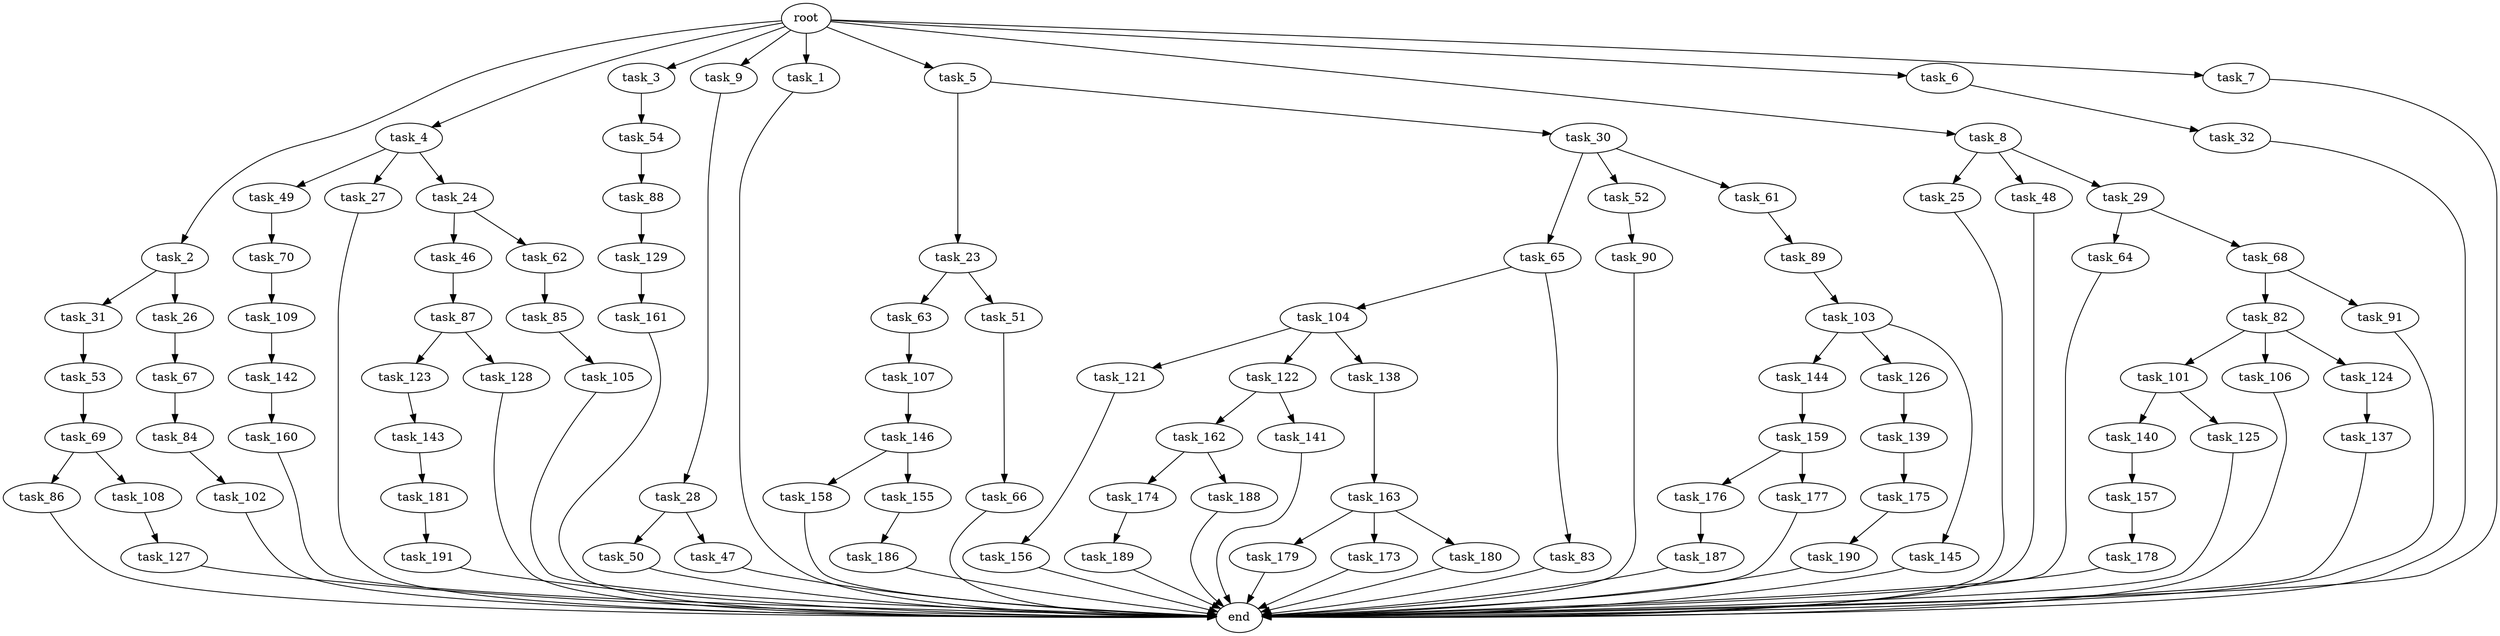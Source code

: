 digraph G {
  task_102 [size="274877906.944000"];
  task_65 [size="429496729.600000"];
  task_176 [size="841813590.016000"];
  task_156 [size="68719476.736000"];
  task_162 [size="274877906.944000"];
  task_158 [size="618475290.624000"];
  task_105 [size="1391569403.904000"];
  task_54 [size="1391569403.904000"];
  task_23 [size="618475290.624000"];
  task_25 [size="274877906.944000"];
  task_144 [size="841813590.016000"];
  task_46 [size="1717986918.400000"];
  task_179 [size="1099511627.776000"];
  task_177 [size="841813590.016000"];
  task_82 [size="841813590.016000"];
  task_139 [size="841813590.016000"];
  task_28 [size="1391569403.904000"];
  task_50 [size="618475290.624000"];
  task_62 [size="1717986918.400000"];
  task_49 [size="1391569403.904000"];
  task_157 [size="154618822.656000"];
  task_146 [size="154618822.656000"];
  task_90 [size="68719476.736000"];
  task_159 [size="618475290.624000"];
  task_155 [size="618475290.624000"];
  task_121 [size="1391569403.904000"];
  task_140 [size="1391569403.904000"];
  task_190 [size="274877906.944000"];
  task_122 [size="1391569403.904000"];
  task_126 [size="841813590.016000"];
  task_52 [size="429496729.600000"];
  task_2 [size="2.048000"];
  task_67 [size="68719476.736000"];
  task_186 [size="1717986918.400000"];
  task_30 [size="618475290.624000"];
  task_31 [size="618475290.624000"];
  task_160 [size="154618822.656000"];
  task_104 [size="618475290.624000"];
  task_4 [size="2.048000"];
  task_109 [size="1099511627.776000"];
  task_48 [size="274877906.944000"];
  task_27 [size="1391569403.904000"];
  task_64 [size="1391569403.904000"];
  task_85 [size="1391569403.904000"];
  task_129 [size="1099511627.776000"];
  task_138 [size="1391569403.904000"];
  task_181 [size="1099511627.776000"];
  task_173 [size="1099511627.776000"];
  task_91 [size="841813590.016000"];
  task_89 [size="841813590.016000"];
  task_24 [size="1391569403.904000"];
  task_3 [size="2.048000"];
  task_9 [size="2.048000"];
  task_32 [size="154618822.656000"];
  task_143 [size="841813590.016000"];
  task_163 [size="618475290.624000"];
  task_174 [size="68719476.736000"];
  task_86 [size="841813590.016000"];
  task_189 [size="841813590.016000"];
  task_101 [size="841813590.016000"];
  task_1 [size="2.048000"];
  task_107 [size="1099511627.776000"];
  task_26 [size="618475290.624000"];
  task_69 [size="68719476.736000"];
  task_5 [size="2.048000"];
  task_108 [size="841813590.016000"];
  task_88 [size="68719476.736000"];
  end [size="0.000000"];
  task_8 [size="2.048000"];
  task_87 [size="1099511627.776000"];
  task_141 [size="274877906.944000"];
  task_84 [size="68719476.736000"];
  task_83 [size="618475290.624000"];
  task_63 [size="618475290.624000"];
  task_142 [size="1099511627.776000"];
  task_127 [size="841813590.016000"];
  task_29 [size="274877906.944000"];
  task_145 [size="841813590.016000"];
  task_53 [size="841813590.016000"];
  task_178 [size="274877906.944000"];
  root [size="0.000000"];
  task_187 [size="618475290.624000"];
  task_47 [size="618475290.624000"];
  task_123 [size="429496729.600000"];
  task_128 [size="429496729.600000"];
  task_106 [size="841813590.016000"];
  task_6 [size="2.048000"];
  task_70 [size="1099511627.776000"];
  task_191 [size="841813590.016000"];
  task_61 [size="429496729.600000"];
  task_175 [size="274877906.944000"];
  task_188 [size="68719476.736000"];
  task_180 [size="1099511627.776000"];
  task_161 [size="618475290.624000"];
  task_51 [size="618475290.624000"];
  task_125 [size="1391569403.904000"];
  task_124 [size="841813590.016000"];
  task_7 [size="2.048000"];
  task_137 [size="618475290.624000"];
  task_68 [size="1391569403.904000"];
  task_66 [size="1717986918.400000"];
  task_103 [size="841813590.016000"];

  task_102 -> end [size="1.000000"];
  task_65 -> task_104 [size="301989888.000000"];
  task_65 -> task_83 [size="301989888.000000"];
  task_176 -> task_187 [size="301989888.000000"];
  task_156 -> end [size="1.000000"];
  task_162 -> task_188 [size="33554432.000000"];
  task_162 -> task_174 [size="33554432.000000"];
  task_158 -> end [size="1.000000"];
  task_105 -> end [size="1.000000"];
  task_54 -> task_88 [size="33554432.000000"];
  task_23 -> task_51 [size="301989888.000000"];
  task_23 -> task_63 [size="301989888.000000"];
  task_25 -> end [size="1.000000"];
  task_144 -> task_159 [size="301989888.000000"];
  task_46 -> task_87 [size="536870912.000000"];
  task_179 -> end [size="1.000000"];
  task_177 -> end [size="1.000000"];
  task_82 -> task_124 [size="411041792.000000"];
  task_82 -> task_106 [size="411041792.000000"];
  task_82 -> task_101 [size="411041792.000000"];
  task_139 -> task_175 [size="134217728.000000"];
  task_28 -> task_50 [size="301989888.000000"];
  task_28 -> task_47 [size="301989888.000000"];
  task_50 -> end [size="1.000000"];
  task_62 -> task_85 [size="679477248.000000"];
  task_49 -> task_70 [size="536870912.000000"];
  task_157 -> task_178 [size="134217728.000000"];
  task_146 -> task_158 [size="301989888.000000"];
  task_146 -> task_155 [size="301989888.000000"];
  task_90 -> end [size="1.000000"];
  task_159 -> task_176 [size="411041792.000000"];
  task_159 -> task_177 [size="411041792.000000"];
  task_155 -> task_186 [size="838860800.000000"];
  task_121 -> task_156 [size="33554432.000000"];
  task_140 -> task_157 [size="75497472.000000"];
  task_190 -> end [size="1.000000"];
  task_122 -> task_162 [size="134217728.000000"];
  task_122 -> task_141 [size="134217728.000000"];
  task_126 -> task_139 [size="411041792.000000"];
  task_52 -> task_90 [size="33554432.000000"];
  task_2 -> task_26 [size="301989888.000000"];
  task_2 -> task_31 [size="301989888.000000"];
  task_67 -> task_84 [size="33554432.000000"];
  task_186 -> end [size="1.000000"];
  task_30 -> task_61 [size="209715200.000000"];
  task_30 -> task_65 [size="209715200.000000"];
  task_30 -> task_52 [size="209715200.000000"];
  task_31 -> task_53 [size="411041792.000000"];
  task_160 -> end [size="1.000000"];
  task_104 -> task_138 [size="679477248.000000"];
  task_104 -> task_122 [size="679477248.000000"];
  task_104 -> task_121 [size="679477248.000000"];
  task_4 -> task_24 [size="679477248.000000"];
  task_4 -> task_49 [size="679477248.000000"];
  task_4 -> task_27 [size="679477248.000000"];
  task_109 -> task_142 [size="536870912.000000"];
  task_48 -> end [size="1.000000"];
  task_27 -> end [size="1.000000"];
  task_64 -> end [size="1.000000"];
  task_85 -> task_105 [size="679477248.000000"];
  task_129 -> task_161 [size="301989888.000000"];
  task_138 -> task_163 [size="301989888.000000"];
  task_181 -> task_191 [size="411041792.000000"];
  task_173 -> end [size="1.000000"];
  task_91 -> end [size="1.000000"];
  task_89 -> task_103 [size="411041792.000000"];
  task_24 -> task_62 [size="838860800.000000"];
  task_24 -> task_46 [size="838860800.000000"];
  task_3 -> task_54 [size="679477248.000000"];
  task_9 -> task_28 [size="679477248.000000"];
  task_32 -> end [size="1.000000"];
  task_143 -> task_181 [size="536870912.000000"];
  task_163 -> task_180 [size="536870912.000000"];
  task_163 -> task_173 [size="536870912.000000"];
  task_163 -> task_179 [size="536870912.000000"];
  task_174 -> task_189 [size="411041792.000000"];
  task_86 -> end [size="1.000000"];
  task_189 -> end [size="1.000000"];
  task_101 -> task_140 [size="679477248.000000"];
  task_101 -> task_125 [size="679477248.000000"];
  task_1 -> end [size="1.000000"];
  task_107 -> task_146 [size="75497472.000000"];
  task_26 -> task_67 [size="33554432.000000"];
  task_69 -> task_86 [size="411041792.000000"];
  task_69 -> task_108 [size="411041792.000000"];
  task_5 -> task_23 [size="301989888.000000"];
  task_5 -> task_30 [size="301989888.000000"];
  task_108 -> task_127 [size="411041792.000000"];
  task_88 -> task_129 [size="536870912.000000"];
  task_8 -> task_29 [size="134217728.000000"];
  task_8 -> task_48 [size="134217728.000000"];
  task_8 -> task_25 [size="134217728.000000"];
  task_87 -> task_128 [size="209715200.000000"];
  task_87 -> task_123 [size="209715200.000000"];
  task_141 -> end [size="1.000000"];
  task_84 -> task_102 [size="134217728.000000"];
  task_83 -> end [size="1.000000"];
  task_63 -> task_107 [size="536870912.000000"];
  task_142 -> task_160 [size="75497472.000000"];
  task_127 -> end [size="1.000000"];
  task_29 -> task_68 [size="679477248.000000"];
  task_29 -> task_64 [size="679477248.000000"];
  task_145 -> end [size="1.000000"];
  task_53 -> task_69 [size="33554432.000000"];
  task_178 -> end [size="1.000000"];
  root -> task_2 [size="1.000000"];
  root -> task_6 [size="1.000000"];
  root -> task_4 [size="1.000000"];
  root -> task_5 [size="1.000000"];
  root -> task_3 [size="1.000000"];
  root -> task_9 [size="1.000000"];
  root -> task_8 [size="1.000000"];
  root -> task_7 [size="1.000000"];
  root -> task_1 [size="1.000000"];
  task_187 -> end [size="1.000000"];
  task_47 -> end [size="1.000000"];
  task_123 -> task_143 [size="411041792.000000"];
  task_128 -> end [size="1.000000"];
  task_106 -> end [size="1.000000"];
  task_6 -> task_32 [size="75497472.000000"];
  task_70 -> task_109 [size="536870912.000000"];
  task_191 -> end [size="1.000000"];
  task_61 -> task_89 [size="411041792.000000"];
  task_175 -> task_190 [size="134217728.000000"];
  task_188 -> end [size="1.000000"];
  task_180 -> end [size="1.000000"];
  task_161 -> end [size="1.000000"];
  task_51 -> task_66 [size="838860800.000000"];
  task_125 -> end [size="1.000000"];
  task_124 -> task_137 [size="301989888.000000"];
  task_7 -> end [size="1.000000"];
  task_137 -> end [size="1.000000"];
  task_68 -> task_91 [size="411041792.000000"];
  task_68 -> task_82 [size="411041792.000000"];
  task_66 -> end [size="1.000000"];
  task_103 -> task_145 [size="411041792.000000"];
  task_103 -> task_126 [size="411041792.000000"];
  task_103 -> task_144 [size="411041792.000000"];
}
